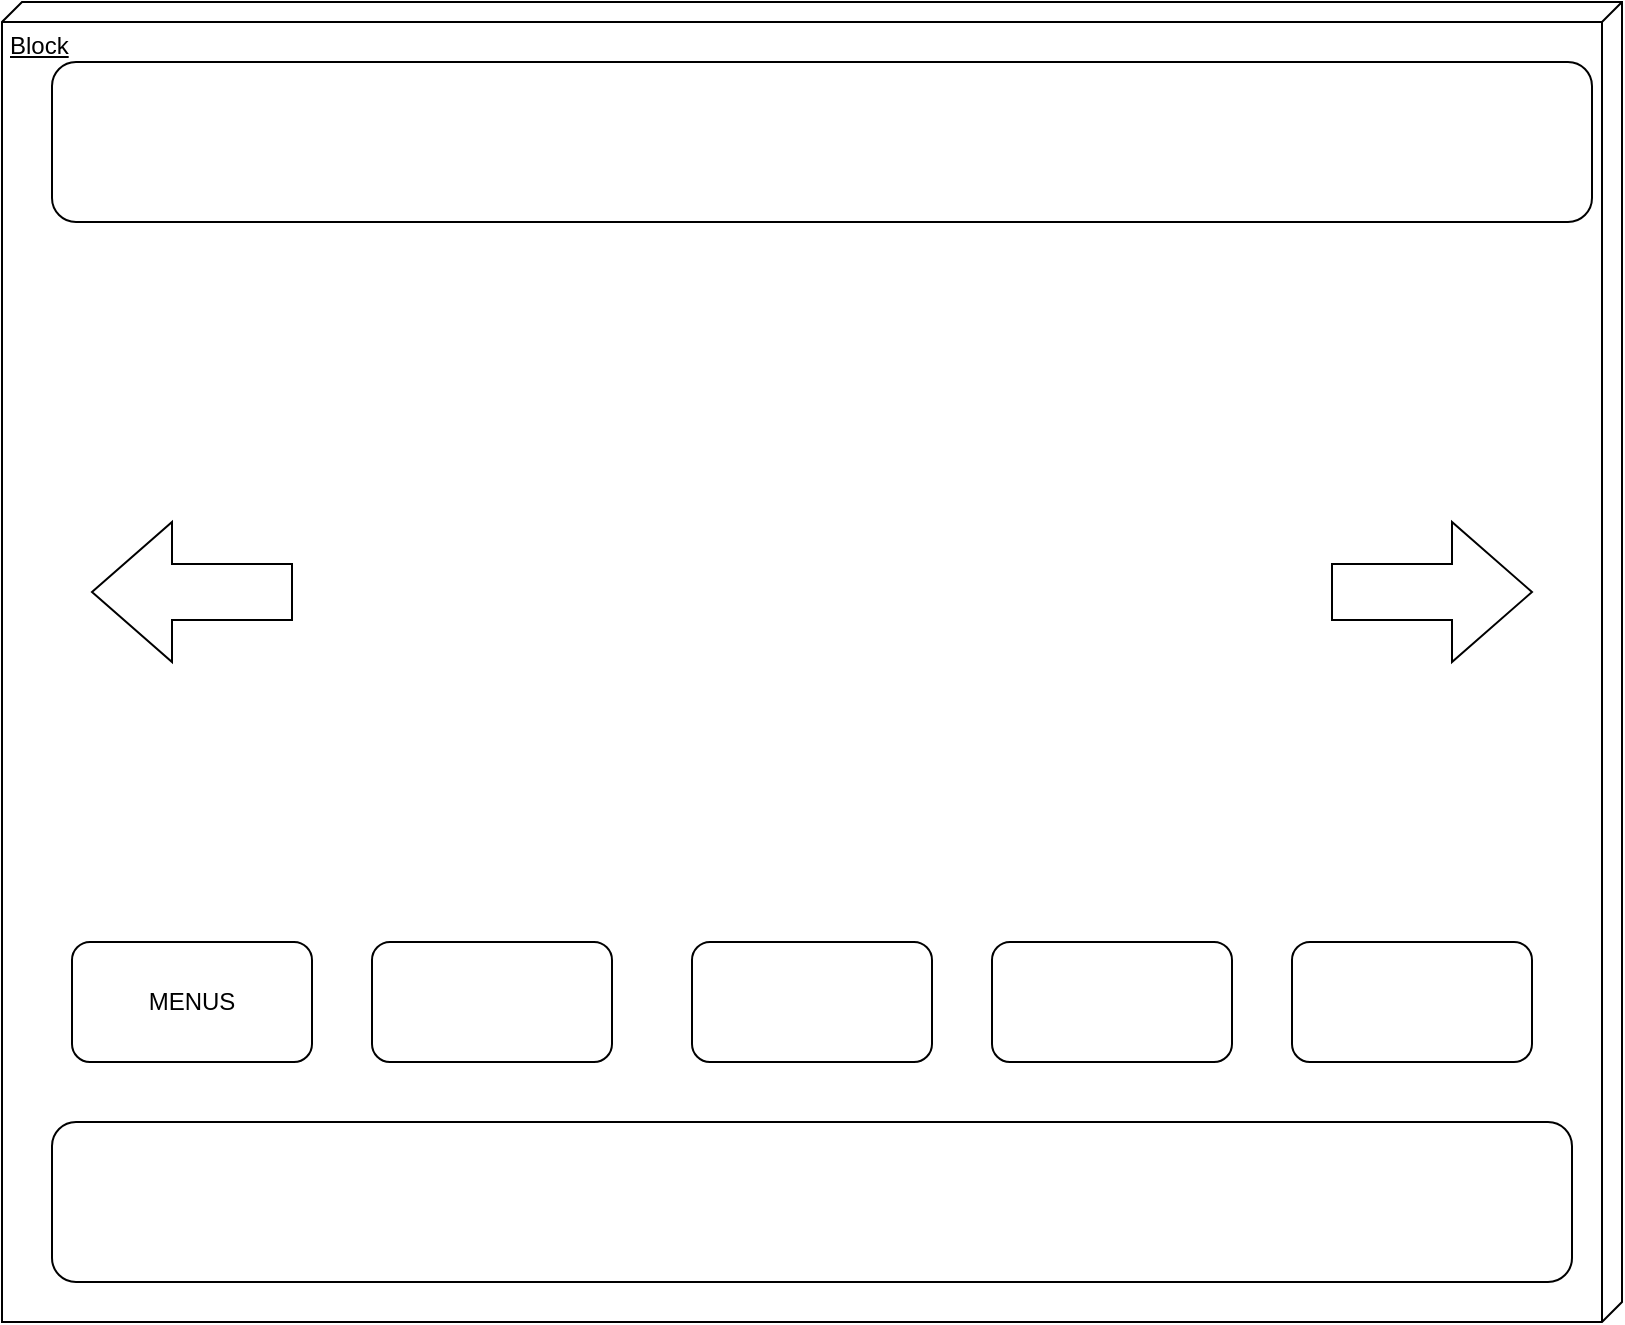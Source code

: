 <mxfile>
    <diagram id="bEWay2_OsUx5ppK5K03S" name="Página-1">
        <mxGraphModel dx="2336" dy="828" grid="1" gridSize="10" guides="1" tooltips="1" connect="1" arrows="1" fold="1" page="1" pageScale="1" pageWidth="1169" pageHeight="827" math="0" shadow="0">
            <root>
                <mxCell id="0"/>
                <mxCell id="1" parent="0"/>
                <mxCell id="Iqdwk2R05dKkVCEFu7fA-3" value="Block" style="verticalAlign=top;align=left;spacingTop=8;spacingLeft=2;spacingRight=12;shape=cube;size=10;direction=south;fontStyle=4;html=1;" parent="1" vertex="1">
                    <mxGeometry x="-1125" y="20" width="810" height="660" as="geometry"/>
                </mxCell>
                <mxCell id="Iqdwk2R05dKkVCEFu7fA-4" value="" style="rounded=1;whiteSpace=wrap;html=1;" parent="1" vertex="1">
                    <mxGeometry x="-1100" y="50" width="770" height="80" as="geometry"/>
                </mxCell>
                <mxCell id="Iqdwk2R05dKkVCEFu7fA-5" value="" style="rounded=1;whiteSpace=wrap;html=1;" parent="1" vertex="1">
                    <mxGeometry x="-1100" y="580" width="760" height="80" as="geometry"/>
                </mxCell>
                <mxCell id="Iqdwk2R05dKkVCEFu7fA-9" value="" style="html=1;shadow=0;dashed=0;align=center;verticalAlign=middle;shape=mxgraph.arrows2.arrow;dy=0.6;dx=40;flipH=1;notch=0;" parent="1" vertex="1">
                    <mxGeometry x="-1080" y="280" width="100" height="70" as="geometry"/>
                </mxCell>
                <mxCell id="Iqdwk2R05dKkVCEFu7fA-10" value="" style="html=1;shadow=0;dashed=0;align=center;verticalAlign=middle;shape=mxgraph.arrows2.arrow;dy=0.6;dx=40;notch=0;" parent="1" vertex="1">
                    <mxGeometry x="-460" y="280" width="100" height="70" as="geometry"/>
                </mxCell>
                <mxCell id="Iqdwk2R05dKkVCEFu7fA-11" value="MENUS" style="rounded=1;whiteSpace=wrap;html=1;" parent="1" vertex="1">
                    <mxGeometry x="-1090" y="490" width="120" height="60" as="geometry"/>
                </mxCell>
                <mxCell id="Iqdwk2R05dKkVCEFu7fA-12" value="" style="rounded=1;whiteSpace=wrap;html=1;" parent="1" vertex="1">
                    <mxGeometry x="-940" y="490" width="120" height="60" as="geometry"/>
                </mxCell>
                <mxCell id="Iqdwk2R05dKkVCEFu7fA-13" value="" style="rounded=1;whiteSpace=wrap;html=1;" parent="1" vertex="1">
                    <mxGeometry x="-780" y="490" width="120" height="60" as="geometry"/>
                </mxCell>
                <mxCell id="Iqdwk2R05dKkVCEFu7fA-14" value="" style="rounded=1;whiteSpace=wrap;html=1;" parent="1" vertex="1">
                    <mxGeometry x="-630" y="490" width="120" height="60" as="geometry"/>
                </mxCell>
                <mxCell id="Iqdwk2R05dKkVCEFu7fA-15" value="" style="rounded=1;whiteSpace=wrap;html=1;" parent="1" vertex="1">
                    <mxGeometry x="-480" y="490" width="120" height="60" as="geometry"/>
                </mxCell>
            </root>
        </mxGraphModel>
    </diagram>
</mxfile>